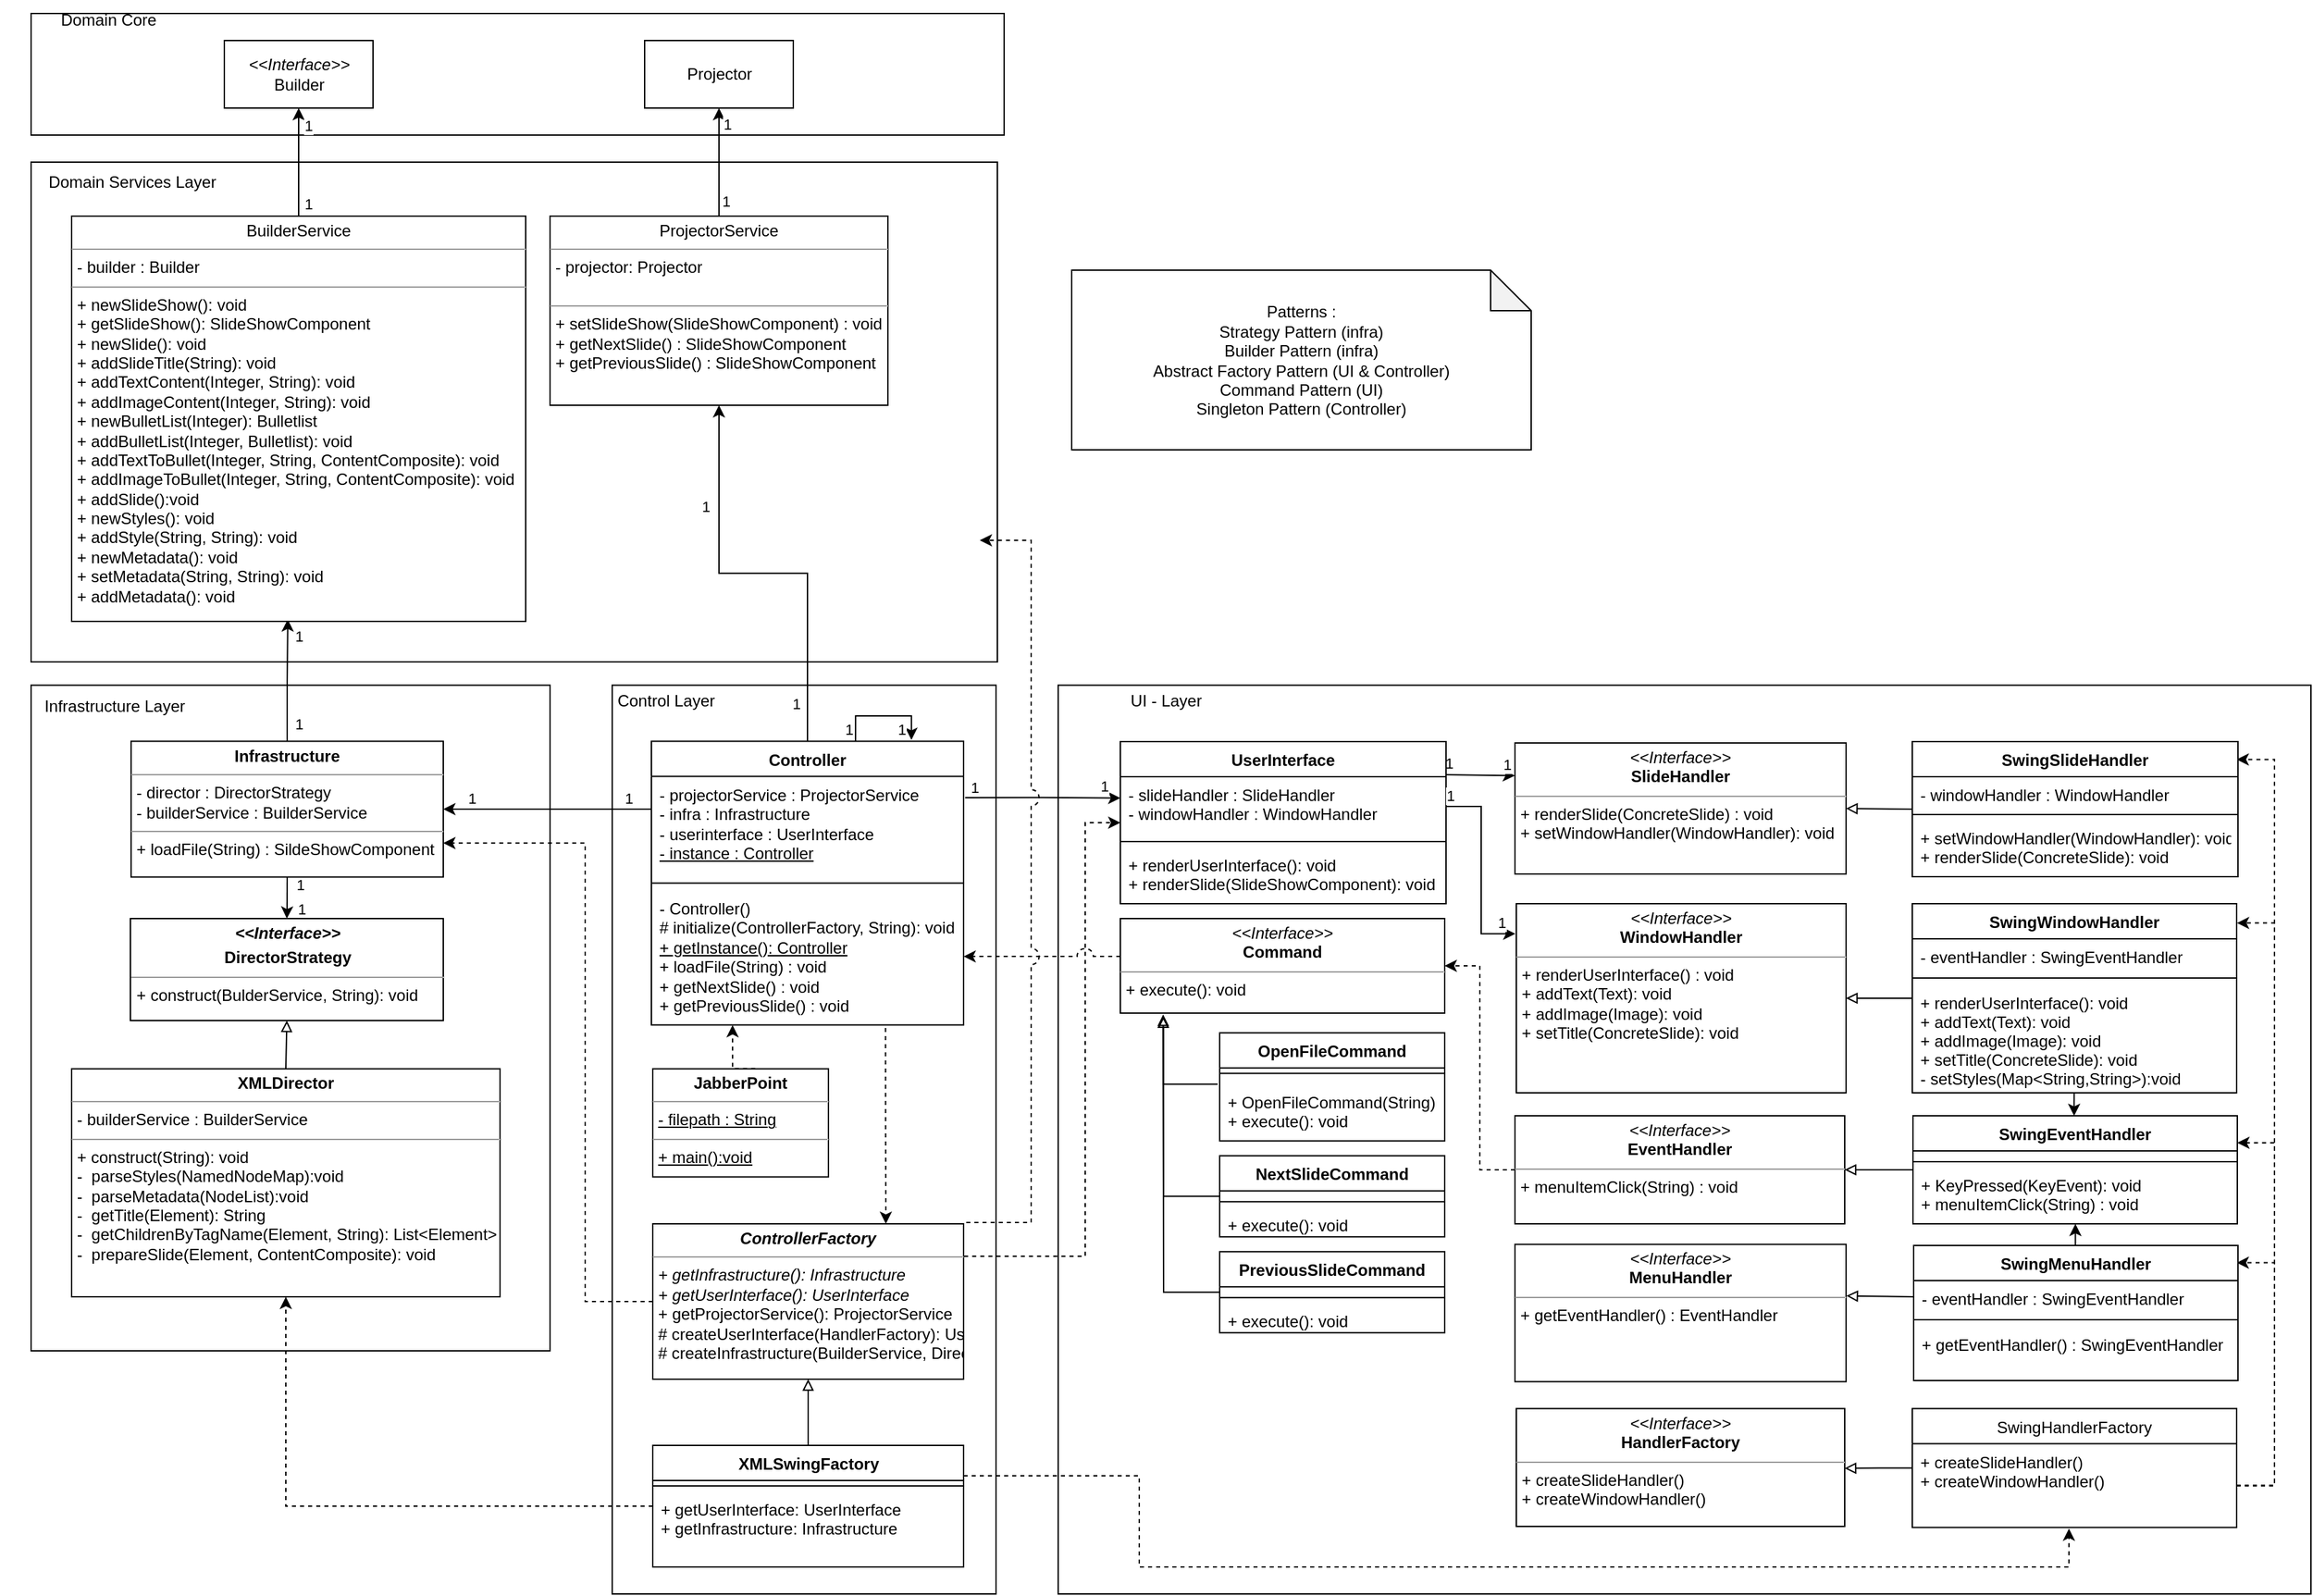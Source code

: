 <mxfile version="20.4.2" type="device"><diagram id="mF3JP67GUEm6fDHGaowB" name="Page-1"><mxGraphModel dx="2852" dy="3754" grid="1" gridSize="10" guides="1" tooltips="1" connect="1" arrows="1" fold="1" page="1" pageScale="1" pageWidth="1654" pageHeight="2336" math="0" shadow="0"><root><mxCell id="0"/><mxCell id="1" parent="0"/><mxCell id="utFskbSjJPzPxBJTLybc-5" value="" style="rounded=0;whiteSpace=wrap;html=1;" parent="1" vertex="1"><mxGeometry x="800" y="407.25" width="284" height="672.75" as="geometry"/></mxCell><mxCell id="5RUUczxLZr58IcCoSrDL-72" value="" style="rounded=0;whiteSpace=wrap;html=1;" parent="1" vertex="1"><mxGeometry x="1130" y="407.25" width="927" height="672.75" as="geometry"/></mxCell><mxCell id="5RUUczxLZr58IcCoSrDL-5" value="" style="rounded=0;whiteSpace=wrap;html=1;" parent="1" vertex="1"><mxGeometry x="370" y="-90" width="720" height="90" as="geometry"/></mxCell><mxCell id="M1DCnOVMe1FgR4olCZar-26" value="" style="rounded=0;whiteSpace=wrap;html=1;" parent="1" vertex="1"><mxGeometry x="370" y="20" width="715" height="370" as="geometry"/></mxCell><mxCell id="M1DCnOVMe1FgR4olCZar-16" value="" style="rounded=0;whiteSpace=wrap;html=1;" parent="1" vertex="1"><mxGeometry x="370" y="407.25" width="384" height="492.75" as="geometry"/></mxCell><mxCell id="if9F0GtxYKwciyiOkwO_-5" style="edgeStyle=orthogonalEdgeStyle;rounded=0;orthogonalLoop=1;jettySize=auto;html=1;entryX=0.476;entryY=0.995;entryDx=0;entryDy=0;exitX=0.5;exitY=0;exitDx=0;exitDy=0;entryPerimeter=0;" parent="1" source="M1DCnOVMe1FgR4olCZar-5" target="if9F0GtxYKwciyiOkwO_-2" edge="1"><mxGeometry relative="1" as="geometry"/></mxCell><mxCell id="utFskbSjJPzPxBJTLybc-41" value="1" style="edgeLabel;html=1;align=center;verticalAlign=middle;resizable=0;points=[];" parent="if9F0GtxYKwciyiOkwO_-5" vertex="1" connectable="0"><mxGeometry x="-0.713" relative="1" as="geometry"><mxPoint x="8" as="offset"/></mxGeometry></mxCell><mxCell id="utFskbSjJPzPxBJTLybc-42" value="1" style="edgeLabel;html=1;align=center;verticalAlign=middle;resizable=0;points=[];" parent="if9F0GtxYKwciyiOkwO_-5" vertex="1" connectable="0"><mxGeometry x="0.666" relative="1" as="geometry"><mxPoint x="8" y="-3" as="offset"/></mxGeometry></mxCell><mxCell id="9nQvy59TtEnE6RO0Bse6-16" style="edgeStyle=orthogonalEdgeStyle;rounded=0;orthogonalLoop=1;jettySize=auto;html=1;startArrow=none;startFill=0;endArrow=classic;endFill=1;exitX=0;exitY=0.328;exitDx=0;exitDy=0;entryX=1;entryY=0.5;entryDx=0;entryDy=0;exitPerimeter=0;" parent="1" source="M1DCnOVMe1FgR4olCZar-2" target="M1DCnOVMe1FgR4olCZar-5" edge="1"><mxGeometry relative="1" as="geometry"/></mxCell><mxCell id="utFskbSjJPzPxBJTLybc-22" value="1" style="edgeLabel;html=1;align=center;verticalAlign=middle;resizable=0;points=[];" parent="9nQvy59TtEnE6RO0Bse6-16" vertex="1" connectable="0"><mxGeometry x="-0.812" y="-1" relative="1" as="geometry"><mxPoint x="-3" y="-7" as="offset"/></mxGeometry></mxCell><mxCell id="utFskbSjJPzPxBJTLybc-23" value="1" style="edgeLabel;html=1;align=center;verticalAlign=middle;resizable=0;points=[];" parent="9nQvy59TtEnE6RO0Bse6-16" vertex="1" connectable="0"><mxGeometry x="0.737" relative="1" as="geometry"><mxPoint y="-8" as="offset"/></mxGeometry></mxCell><mxCell id="utFskbSjJPzPxBJTLybc-6" style="edgeStyle=orthogonalEdgeStyle;rounded=0;orthogonalLoop=1;jettySize=auto;html=1;entryX=0.5;entryY=1;entryDx=0;entryDy=0;endArrow=classic;endFill=1;exitX=0.5;exitY=0;exitDx=0;exitDy=0;" parent="1" source="M1DCnOVMe1FgR4olCZar-1" target="M1DCnOVMe1FgR4olCZar-18" edge="1"><mxGeometry relative="1" as="geometry"/></mxCell><mxCell id="utFskbSjJPzPxBJTLybc-43" value="1" style="edgeLabel;html=1;align=center;verticalAlign=middle;resizable=0;points=[];" parent="utFskbSjJPzPxBJTLybc-6" vertex="1" connectable="0"><mxGeometry x="-0.829" relative="1" as="geometry"><mxPoint x="-9" y="-1" as="offset"/></mxGeometry></mxCell><mxCell id="utFskbSjJPzPxBJTLybc-44" value="1" style="edgeLabel;html=1;align=center;verticalAlign=middle;resizable=0;points=[];" parent="utFskbSjJPzPxBJTLybc-6" vertex="1" connectable="0"><mxGeometry x="0.463" y="-1" relative="1" as="geometry"><mxPoint x="-11" y="-10" as="offset"/></mxGeometry></mxCell><mxCell id="JbOSwFMIoo-16J5oYQy2-57" style="edgeStyle=orthogonalEdgeStyle;rounded=0;jumpStyle=none;jumpSize=12;orthogonalLoop=1;jettySize=auto;html=1;entryX=0.75;entryY=0;entryDx=0;entryDy=0;dashed=1;startArrow=none;startFill=0;endArrow=classic;endFill=1;exitX=0.75;exitY=1.023;exitDx=0;exitDy=0;exitPerimeter=0;" edge="1" parent="1" source="M1DCnOVMe1FgR4olCZar-4" target="utFskbSjJPzPxBJTLybc-76"><mxGeometry relative="1" as="geometry"><Array as="points"><mxPoint x="1002" y="732"/><mxPoint x="1002" y="732"/></Array></mxGeometry></mxCell><mxCell id="M1DCnOVMe1FgR4olCZar-1" value="Controller" style="swimlane;fontStyle=1;align=center;verticalAlign=top;childLayout=stackLayout;horizontal=1;startSize=26;horizontalStack=0;resizeParent=1;resizeParentMax=0;resizeLast=0;collapsible=1;marginBottom=0;" parent="1" vertex="1"><mxGeometry x="829" y="448.75" width="231" height="210" as="geometry"/></mxCell><mxCell id="M1DCnOVMe1FgR4olCZar-2" value="- projectorService : ProjectorService&lt;br&gt;- infra : Infrastructure&lt;br&gt;- userinterface : UserInterface&lt;br&gt;&lt;u&gt;- instance : Controller&lt;/u&gt;" style="text;strokeColor=none;fillColor=none;align=left;verticalAlign=top;spacingLeft=4;spacingRight=4;overflow=hidden;rotatable=0;points=[[0,0.5],[1,0.5]];portConstraint=eastwest;fontStyle=0;html=1;" parent="M1DCnOVMe1FgR4olCZar-1" vertex="1"><mxGeometry y="26" width="231" height="74" as="geometry"/></mxCell><mxCell id="M1DCnOVMe1FgR4olCZar-3" value="" style="line;strokeWidth=1;fillColor=none;align=left;verticalAlign=middle;spacingTop=-1;spacingLeft=3;spacingRight=3;rotatable=0;labelPosition=right;points=[];portConstraint=eastwest;strokeColor=inherit;" parent="M1DCnOVMe1FgR4olCZar-1" vertex="1"><mxGeometry y="100" width="231" height="10" as="geometry"/></mxCell><mxCell id="M1DCnOVMe1FgR4olCZar-4" value="- Controller()&lt;br&gt;# initialize(ControllerFactory, String): void&lt;br&gt;&lt;u&gt;+ getInstance(): Controller&lt;/u&gt;&lt;br&gt;+ loadFile(String) : void&lt;br&gt;+ getNextSlide() : void&lt;br&gt;+ getPreviousSlide() : void" style="text;strokeColor=none;fillColor=none;align=left;verticalAlign=top;spacingLeft=4;spacingRight=4;overflow=hidden;rotatable=0;points=[[0,0.5],[1,0.5]];portConstraint=eastwest;html=1;" parent="M1DCnOVMe1FgR4olCZar-1" vertex="1"><mxGeometry y="110" width="231" height="100" as="geometry"/></mxCell><mxCell id="JbOSwFMIoo-16J5oYQy2-46" style="edgeStyle=orthogonalEdgeStyle;rounded=0;jumpStyle=arc;jumpSize=12;orthogonalLoop=1;jettySize=auto;html=1;entryX=0.5;entryY=0;entryDx=0;entryDy=0;startArrow=none;startFill=0;endArrow=classic;endFill=1;" edge="1" parent="1" source="M1DCnOVMe1FgR4olCZar-5" target="if9F0GtxYKwciyiOkwO_-6"><mxGeometry relative="1" as="geometry"/></mxCell><mxCell id="JbOSwFMIoo-16J5oYQy2-47" value="1" style="edgeLabel;html=1;align=center;verticalAlign=middle;resizable=0;points=[];" vertex="1" connectable="0" parent="JbOSwFMIoo-16J5oYQy2-46"><mxGeometry x="-0.66" relative="1" as="geometry"><mxPoint x="9" as="offset"/></mxGeometry></mxCell><mxCell id="JbOSwFMIoo-16J5oYQy2-48" value="1" style="edgeLabel;html=1;align=center;verticalAlign=middle;resizable=0;points=[];" vertex="1" connectable="0" parent="JbOSwFMIoo-16J5oYQy2-46"><mxGeometry x="0.558" relative="1" as="geometry"><mxPoint x="10" as="offset"/></mxGeometry></mxCell><mxCell id="M1DCnOVMe1FgR4olCZar-5" value="&lt;p style=&quot;margin:0px;margin-top:4px;text-align:center;&quot;&gt;&lt;b&gt;Infrastructure&lt;/b&gt;&lt;/p&gt;&lt;hr size=&quot;1&quot;&gt;&lt;p style=&quot;margin:0px;margin-left:4px;&quot;&gt;- director : DirectorStrategy&lt;br&gt;&lt;/p&gt;&lt;p style=&quot;margin:0px;margin-left:4px;&quot;&gt;- builderService : BuilderService&lt;br style=&quot;padding: 0px; margin: 0px;&quot;&gt;&lt;/p&gt;&lt;hr size=&quot;1&quot;&gt;&lt;p style=&quot;margin:0px;margin-left:4px;&quot;&gt;&lt;span style=&quot;background-color: initial;&quot;&gt;+ loadFile(String) : SildeShowComponent&lt;/span&gt;&lt;/p&gt;&lt;p style=&quot;margin:0px;margin-left:4px;&quot;&gt;&lt;br&gt;&lt;/p&gt;&lt;p style=&quot;margin:0px;margin-left:4px;&quot;&gt;&lt;br&gt;&lt;/p&gt;" style="verticalAlign=top;align=left;overflow=fill;fontSize=12;fontFamily=Helvetica;html=1;" parent="1" vertex="1"><mxGeometry x="444" y="448.75" width="231" height="100.5" as="geometry"/></mxCell><mxCell id="M1DCnOVMe1FgR4olCZar-17" value="Infrastructure Layer" style="text;html=1;strokeColor=none;fillColor=none;align=center;verticalAlign=middle;whiteSpace=wrap;rounded=0;" parent="1" vertex="1"><mxGeometry x="347" y="408.25" width="170" height="30" as="geometry"/></mxCell><mxCell id="M1DCnOVMe1FgR4olCZar-29" style="edgeStyle=orthogonalEdgeStyle;rounded=0;orthogonalLoop=1;jettySize=auto;html=1;endArrow=classic;endFill=1;exitX=0.5;exitY=0;exitDx=0;exitDy=0;entryX=0.5;entryY=1;entryDx=0;entryDy=0;" parent="1" source="M1DCnOVMe1FgR4olCZar-18" target="M1DCnOVMe1FgR4olCZar-28" edge="1"><mxGeometry relative="1" as="geometry"><Array as="points"/></mxGeometry></mxCell><mxCell id="utFskbSjJPzPxBJTLybc-58" value="1" style="edgeLabel;html=1;align=center;verticalAlign=middle;resizable=0;points=[];" parent="M1DCnOVMe1FgR4olCZar-29" vertex="1" connectable="0"><mxGeometry x="-0.719" relative="1" as="geometry"><mxPoint x="5" as="offset"/></mxGeometry></mxCell><mxCell id="utFskbSjJPzPxBJTLybc-59" value="1" style="edgeLabel;html=1;align=center;verticalAlign=middle;resizable=0;points=[];" parent="M1DCnOVMe1FgR4olCZar-29" vertex="1" connectable="0"><mxGeometry x="0.704" y="-1" relative="1" as="geometry"><mxPoint x="5" as="offset"/></mxGeometry></mxCell><mxCell id="M1DCnOVMe1FgR4olCZar-18" value="&lt;p style=&quot;margin:0px;margin-top:4px;text-align:center;&quot;&gt;ProjectorService&lt;/p&gt;&lt;hr size=&quot;1&quot;&gt;&lt;p style=&quot;margin:0px;margin-left:4px;&quot;&gt;- projector: Projector&lt;/p&gt;&lt;p style=&quot;margin:0px;margin-left:4px;&quot;&gt;&lt;br&gt;&lt;/p&gt;&lt;hr size=&quot;1&quot;&gt;&lt;p style=&quot;margin:0px;margin-left:4px;&quot;&gt;+ setSlideShow(SlideShowComponent) : void&lt;/p&gt;&lt;p style=&quot;margin:0px;margin-left:4px;&quot;&gt;+ getNextSlide() : SlideShowComponent&lt;/p&gt;&lt;p style=&quot;margin:0px;margin-left:4px;&quot;&gt;+ getPreviousSlide() : SlideShowComponent&lt;/p&gt;" style="verticalAlign=top;align=left;overflow=fill;fontSize=12;fontFamily=Helvetica;html=1;" parent="1" vertex="1"><mxGeometry x="754" y="60" width="250" height="140" as="geometry"/></mxCell><mxCell id="M1DCnOVMe1FgR4olCZar-27" value="Domain Services Layer" style="text;html=1;strokeColor=none;fillColor=none;align=center;verticalAlign=middle;whiteSpace=wrap;rounded=0;" parent="1" vertex="1"><mxGeometry x="360" y="20" width="170" height="30" as="geometry"/></mxCell><mxCell id="M1DCnOVMe1FgR4olCZar-28" value="Projector" style="html=1;" parent="1" vertex="1"><mxGeometry x="824" y="-70" width="110" height="50" as="geometry"/></mxCell><mxCell id="5RUUczxLZr58IcCoSrDL-1" value="&lt;i&gt;&amp;lt;&amp;lt;Interface&amp;gt;&amp;gt;&lt;/i&gt;&lt;br&gt;Builder" style="html=1;" parent="1" vertex="1"><mxGeometry x="513" y="-70" width="110" height="50" as="geometry"/></mxCell><mxCell id="5RUUczxLZr58IcCoSrDL-6" value="Domain Core" style="text;html=1;strokeColor=none;fillColor=none;align=center;verticalAlign=middle;whiteSpace=wrap;rounded=0;" parent="1" vertex="1"><mxGeometry x="380" y="-100" width="95" height="30" as="geometry"/></mxCell><mxCell id="JbOSwFMIoo-16J5oYQy2-28" style="edgeStyle=orthogonalEdgeStyle;rounded=0;jumpStyle=arc;jumpSize=10;orthogonalLoop=1;jettySize=auto;html=1;entryX=0;entryY=0.25;entryDx=0;entryDy=0;startArrow=none;startFill=0;endArrow=classic;endFill=1;exitX=0.996;exitY=-0.034;exitDx=0;exitDy=0;exitPerimeter=0;" edge="1" parent="1" source="5RUUczxLZr58IcCoSrDL-8" target="9nQvy59TtEnE6RO0Bse6-22"><mxGeometry relative="1" as="geometry"/></mxCell><mxCell id="JbOSwFMIoo-16J5oYQy2-29" value="1" style="edgeLabel;html=1;align=center;verticalAlign=middle;resizable=0;points=[];" vertex="1" connectable="0" parent="JbOSwFMIoo-16J5oYQy2-28"><mxGeometry x="-0.831" y="1" relative="1" as="geometry"><mxPoint x="-2" y="-8" as="offset"/></mxGeometry></mxCell><mxCell id="JbOSwFMIoo-16J5oYQy2-30" value="1" style="edgeLabel;html=1;align=center;verticalAlign=middle;resizable=0;points=[];" vertex="1" connectable="0" parent="JbOSwFMIoo-16J5oYQy2-28"><mxGeometry x="0.646" relative="1" as="geometry"><mxPoint x="3" y="-9" as="offset"/></mxGeometry></mxCell><mxCell id="5RUUczxLZr58IcCoSrDL-7" value="UserInterface" style="swimlane;fontStyle=1;align=center;verticalAlign=top;childLayout=stackLayout;horizontal=1;startSize=26;horizontalStack=0;resizeParent=1;resizeParentMax=0;resizeLast=0;collapsible=1;marginBottom=0;" parent="1" vertex="1"><mxGeometry x="1176" y="449" width="241" height="120" as="geometry"/></mxCell><mxCell id="5RUUczxLZr58IcCoSrDL-8" value="- slideHandler : SlideHandler&#10;- windowHandler : WindowHandler" style="text;strokeColor=none;fillColor=none;align=left;verticalAlign=top;spacingLeft=4;spacingRight=4;overflow=hidden;rotatable=0;points=[[0,0.5],[1,0.5]];portConstraint=eastwest;" parent="5RUUczxLZr58IcCoSrDL-7" vertex="1"><mxGeometry y="26" width="241" height="44" as="geometry"/></mxCell><mxCell id="5RUUczxLZr58IcCoSrDL-9" value="" style="line;strokeWidth=1;fillColor=none;align=left;verticalAlign=middle;spacingTop=-1;spacingLeft=3;spacingRight=3;rotatable=0;labelPosition=right;points=[];portConstraint=eastwest;strokeColor=inherit;" parent="5RUUczxLZr58IcCoSrDL-7" vertex="1"><mxGeometry y="70" width="241" height="8" as="geometry"/></mxCell><mxCell id="5RUUczxLZr58IcCoSrDL-10" value="+ renderUserInterface(): void&#10;+ renderSlide(SlideShowComponent): void" style="text;strokeColor=none;fillColor=none;align=left;verticalAlign=top;spacingLeft=4;spacingRight=4;overflow=hidden;rotatable=0;points=[[0,0.5],[1,0.5]];portConstraint=eastwest;" parent="5RUUczxLZr58IcCoSrDL-7" vertex="1"><mxGeometry y="78" width="241" height="42" as="geometry"/></mxCell><mxCell id="5RUUczxLZr58IcCoSrDL-21" style="edgeStyle=orthogonalEdgeStyle;rounded=0;orthogonalLoop=1;jettySize=auto;html=1;entryX=1;entryY=0.5;entryDx=0;entryDy=0;endArrow=classic;endFill=1;exitX=0;exitY=0.5;exitDx=0;exitDy=0;dashed=1;" parent="1" target="5RUUczxLZr58IcCoSrDL-20" edge="1" source="9nQvy59TtEnE6RO0Bse6-23"><mxGeometry relative="1" as="geometry"><mxPoint x="1396.5" y="1146.88" as="sourcePoint"/></mxGeometry></mxCell><mxCell id="5RUUczxLZr58IcCoSrDL-51" style="edgeStyle=orthogonalEdgeStyle;rounded=0;orthogonalLoop=1;jettySize=auto;html=1;entryX=1;entryY=0.5;entryDx=0;entryDy=0;startArrow=none;startFill=0;endArrow=block;endFill=0;" parent="1" source="5RUUczxLZr58IcCoSrDL-15" target="9nQvy59TtEnE6RO0Bse6-23" edge="1"><mxGeometry relative="1" as="geometry"><mxPoint x="1464.5" y="952.13" as="targetPoint"/></mxGeometry></mxCell><mxCell id="5RUUczxLZr58IcCoSrDL-15" value="SwingEventHandler" style="swimlane;fontStyle=1;align=center;verticalAlign=top;childLayout=stackLayout;horizontal=1;startSize=26;horizontalStack=0;resizeParent=1;resizeParentMax=0;resizeLast=0;collapsible=1;marginBottom=0;" parent="1" vertex="1"><mxGeometry x="1762.5" y="726.0" width="240" height="80" as="geometry"/></mxCell><mxCell id="5RUUczxLZr58IcCoSrDL-16" value=" " style="text;strokeColor=none;fillColor=none;align=left;verticalAlign=top;spacingLeft=4;spacingRight=4;overflow=hidden;rotatable=0;points=[[0,0.5],[1,0.5]];portConstraint=eastwest;" parent="5RUUczxLZr58IcCoSrDL-15" vertex="1"><mxGeometry y="26" width="240" height="4" as="geometry"/></mxCell><mxCell id="5RUUczxLZr58IcCoSrDL-17" value="" style="line;strokeWidth=1;fillColor=none;align=left;verticalAlign=middle;spacingTop=-1;spacingLeft=3;spacingRight=3;rotatable=0;labelPosition=right;points=[];portConstraint=eastwest;strokeColor=inherit;" parent="5RUUczxLZr58IcCoSrDL-15" vertex="1"><mxGeometry y="30" width="240" height="8" as="geometry"/></mxCell><mxCell id="5RUUczxLZr58IcCoSrDL-18" value="+ KeyPressed(KeyEvent): void&#10;+ menuItemClick(String) : void" style="text;strokeColor=none;fillColor=none;align=left;verticalAlign=top;spacingLeft=4;spacingRight=4;overflow=hidden;rotatable=0;points=[[0,0.5],[1,0.5]];portConstraint=eastwest;" parent="5RUUczxLZr58IcCoSrDL-15" vertex="1"><mxGeometry y="38" width="240" height="42" as="geometry"/></mxCell><mxCell id="5RUUczxLZr58IcCoSrDL-20" value="&lt;p style=&quot;margin:0px;margin-top:4px;text-align:center;&quot;&gt;&lt;i&gt;&amp;lt;&amp;lt;Interface&amp;gt;&amp;gt;&lt;/i&gt;&lt;br&gt;&lt;b&gt;Command&lt;/b&gt;&lt;/p&gt;&lt;hr size=&quot;1&quot;&gt;&lt;p style=&quot;margin:0px;margin-left:4px;&quot;&gt;&lt;/p&gt;&lt;p style=&quot;margin:0px;margin-left:4px;&quot;&gt;+ execute(): void&lt;/p&gt;" style="verticalAlign=top;align=left;overflow=fill;fontSize=12;fontFamily=Helvetica;html=1;" parent="1" vertex="1"><mxGeometry x="1176" y="580" width="240" height="70" as="geometry"/></mxCell><mxCell id="JbOSwFMIoo-16J5oYQy2-44" style="edgeStyle=orthogonalEdgeStyle;rounded=0;jumpStyle=arc;jumpSize=12;orthogonalLoop=1;jettySize=auto;html=1;startArrow=none;startFill=0;endArrow=block;endFill=0;entryX=0.132;entryY=1.014;entryDx=0;entryDy=0;entryPerimeter=0;" edge="1" parent="1" source="5RUUczxLZr58IcCoSrDL-22" target="5RUUczxLZr58IcCoSrDL-20"><mxGeometry relative="1" as="geometry"><Array as="points"><mxPoint x="1208" y="786"/><mxPoint x="1208" y="703"/><mxPoint x="1208" y="703"/></Array></mxGeometry></mxCell><mxCell id="5RUUczxLZr58IcCoSrDL-22" value="NextSlideCommand" style="swimlane;fontStyle=1;align=center;verticalAlign=top;childLayout=stackLayout;horizontal=1;startSize=26;horizontalStack=0;resizeParent=1;resizeParentMax=0;resizeLast=0;collapsible=1;marginBottom=0;" parent="1" vertex="1"><mxGeometry x="1249.5" y="755.63" width="166.5" height="60" as="geometry"/></mxCell><mxCell id="5RUUczxLZr58IcCoSrDL-23" value=" " style="text;strokeColor=none;fillColor=none;align=left;verticalAlign=top;spacingLeft=4;spacingRight=4;overflow=hidden;rotatable=0;points=[[0,0.5],[1,0.5]];portConstraint=eastwest;" parent="5RUUczxLZr58IcCoSrDL-22" vertex="1"><mxGeometry y="26" width="166.5" height="4" as="geometry"/></mxCell><mxCell id="5RUUczxLZr58IcCoSrDL-24" value="" style="line;strokeWidth=1;fillColor=none;align=left;verticalAlign=middle;spacingTop=-1;spacingLeft=3;spacingRight=3;rotatable=0;labelPosition=right;points=[];portConstraint=eastwest;strokeColor=inherit;" parent="5RUUczxLZr58IcCoSrDL-22" vertex="1"><mxGeometry y="30" width="166.5" height="8" as="geometry"/></mxCell><mxCell id="5RUUczxLZr58IcCoSrDL-25" value="+ execute(): void" style="text;strokeColor=none;fillColor=none;align=left;verticalAlign=top;spacingLeft=4;spacingRight=4;overflow=hidden;rotatable=0;points=[[0,0.5],[1,0.5]];portConstraint=eastwest;" parent="5RUUczxLZr58IcCoSrDL-22" vertex="1"><mxGeometry y="38" width="166.5" height="22" as="geometry"/></mxCell><mxCell id="JbOSwFMIoo-16J5oYQy2-34" style="edgeStyle=orthogonalEdgeStyle;rounded=0;jumpStyle=arc;jumpSize=12;orthogonalLoop=1;jettySize=auto;html=1;entryX=1;entryY=0.5;entryDx=0;entryDy=0;startArrow=none;startFill=0;endArrow=block;endFill=0;" edge="1" parent="1" source="5RUUczxLZr58IcCoSrDL-56" target="9nQvy59TtEnE6RO0Bse6-21"><mxGeometry relative="1" as="geometry"/></mxCell><mxCell id="JbOSwFMIoo-16J5oYQy2-50" style="edgeStyle=orthogonalEdgeStyle;rounded=0;jumpStyle=arc;jumpSize=12;orthogonalLoop=1;jettySize=auto;html=1;startArrow=none;startFill=0;endArrow=classic;endFill=1;entryX=0.833;entryY=0.466;entryDx=0;entryDy=0;entryPerimeter=0;exitX=0.499;exitY=0.998;exitDx=0;exitDy=0;exitPerimeter=0;" edge="1" parent="1" source="5RUUczxLZr58IcCoSrDL-59"><mxGeometry relative="1" as="geometry"><mxPoint x="1884.005" y="705" as="sourcePoint"/><mxPoint x="1881.7" y="726.072" as="targetPoint"/></mxGeometry></mxCell><mxCell id="5RUUczxLZr58IcCoSrDL-56" value="SwingWindowHandler" style="swimlane;fontStyle=1;align=center;verticalAlign=top;childLayout=stackLayout;horizontal=1;startSize=26;horizontalStack=0;resizeParent=1;resizeParentMax=0;resizeLast=0;collapsible=1;marginBottom=0;" parent="1" vertex="1"><mxGeometry x="1762" y="569" width="240" height="140" as="geometry"/></mxCell><mxCell id="5RUUczxLZr58IcCoSrDL-57" value="- eventHandler : SwingEventHandler " style="text;strokeColor=none;fillColor=none;align=left;verticalAlign=top;spacingLeft=4;spacingRight=4;overflow=hidden;rotatable=0;points=[[0,0.5],[1,0.5]];portConstraint=eastwest;" parent="5RUUczxLZr58IcCoSrDL-56" vertex="1"><mxGeometry y="26" width="240" height="24" as="geometry"/></mxCell><mxCell id="5RUUczxLZr58IcCoSrDL-58" value="" style="line;strokeWidth=1;fillColor=none;align=left;verticalAlign=middle;spacingTop=-1;spacingLeft=3;spacingRight=3;rotatable=0;labelPosition=right;points=[];portConstraint=eastwest;strokeColor=inherit;" parent="5RUUczxLZr58IcCoSrDL-56" vertex="1"><mxGeometry y="50" width="240" height="10" as="geometry"/></mxCell><mxCell id="5RUUczxLZr58IcCoSrDL-59" value="+ renderUserInterface(): void&#10;+ addText(Text): void&#10;+ addImage(Image): void&#10;+ setTitle(ConcreteSlide): void&#10;- setStyles(Map&lt;String,String&gt;):void&#10;&#10;" style="text;strokeColor=none;fillColor=none;align=left;verticalAlign=top;spacingLeft=4;spacingRight=4;overflow=hidden;rotatable=0;points=[[0,0.5],[1,0.5]];portConstraint=eastwest;" parent="5RUUczxLZr58IcCoSrDL-56" vertex="1"><mxGeometry y="60" width="240" height="80" as="geometry"/></mxCell><mxCell id="JbOSwFMIoo-16J5oYQy2-45" style="edgeStyle=orthogonalEdgeStyle;rounded=0;jumpStyle=arc;jumpSize=12;orthogonalLoop=1;jettySize=auto;html=1;startArrow=none;startFill=0;endArrow=block;endFill=0;entryX=0.132;entryY=1.033;entryDx=0;entryDy=0;entryPerimeter=0;" edge="1" parent="1" source="5RUUczxLZr58IcCoSrDL-65" target="5RUUczxLZr58IcCoSrDL-20"><mxGeometry relative="1" as="geometry"><Array as="points"><mxPoint x="1208" y="857"/><mxPoint x="1208" y="738"/><mxPoint x="1208" y="738"/></Array></mxGeometry></mxCell><mxCell id="5RUUczxLZr58IcCoSrDL-65" value="PreviousSlideCommand" style="swimlane;fontStyle=1;align=center;verticalAlign=top;childLayout=stackLayout;horizontal=1;startSize=26;horizontalStack=0;resizeParent=1;resizeParentMax=0;resizeLast=0;collapsible=1;marginBottom=0;" parent="1" vertex="1"><mxGeometry x="1249.5" y="826.63" width="166.5" height="60" as="geometry"/></mxCell><mxCell id="5RUUczxLZr58IcCoSrDL-66" value=" " style="text;strokeColor=none;fillColor=none;align=left;verticalAlign=top;spacingLeft=4;spacingRight=4;overflow=hidden;rotatable=0;points=[[0,0.5],[1,0.5]];portConstraint=eastwest;" parent="5RUUczxLZr58IcCoSrDL-65" vertex="1"><mxGeometry y="26" width="166.5" height="4" as="geometry"/></mxCell><mxCell id="5RUUczxLZr58IcCoSrDL-67" value="" style="line;strokeWidth=1;fillColor=none;align=left;verticalAlign=middle;spacingTop=-1;spacingLeft=3;spacingRight=3;rotatable=0;labelPosition=right;points=[];portConstraint=eastwest;strokeColor=inherit;" parent="5RUUczxLZr58IcCoSrDL-65" vertex="1"><mxGeometry y="30" width="166.5" height="8" as="geometry"/></mxCell><mxCell id="5RUUczxLZr58IcCoSrDL-68" value="+ execute(): void" style="text;strokeColor=none;fillColor=none;align=left;verticalAlign=top;spacingLeft=4;spacingRight=4;overflow=hidden;rotatable=0;points=[[0,0.5],[1,0.5]];portConstraint=eastwest;" parent="5RUUczxLZr58IcCoSrDL-65" vertex="1"><mxGeometry y="38" width="166.5" height="22" as="geometry"/></mxCell><mxCell id="5RUUczxLZr58IcCoSrDL-73" value="UI - Layer" style="text;html=1;strokeColor=none;fillColor=none;align=center;verticalAlign=middle;whiteSpace=wrap;rounded=0;" parent="1" vertex="1"><mxGeometry x="1180" y="404.25" width="60" height="30" as="geometry"/></mxCell><mxCell id="if9F0GtxYKwciyiOkwO_-3" style="edgeStyle=orthogonalEdgeStyle;rounded=0;orthogonalLoop=1;jettySize=auto;html=1;exitX=0.5;exitY=0;exitDx=0;exitDy=0;entryX=0.5;entryY=1;entryDx=0;entryDy=0;" parent="1" source="if9F0GtxYKwciyiOkwO_-2" target="5RUUczxLZr58IcCoSrDL-1" edge="1"><mxGeometry relative="1" as="geometry"><mxPoint x="652.921" y="228.88" as="sourcePoint"/><mxPoint x="652.5" y="157" as="targetPoint"/></mxGeometry></mxCell><mxCell id="utFskbSjJPzPxBJTLybc-60" value="1" style="edgeLabel;html=1;align=center;verticalAlign=middle;resizable=0;points=[];" parent="if9F0GtxYKwciyiOkwO_-3" vertex="1" connectable="0"><mxGeometry x="-0.768" relative="1" as="geometry"><mxPoint x="7" as="offset"/></mxGeometry></mxCell><mxCell id="utFskbSjJPzPxBJTLybc-61" value="1" style="edgeLabel;html=1;align=center;verticalAlign=middle;resizable=0;points=[];" parent="if9F0GtxYKwciyiOkwO_-3" vertex="1" connectable="0"><mxGeometry x="0.737" y="-1" relative="1" as="geometry"><mxPoint x="6" y="2" as="offset"/></mxGeometry></mxCell><mxCell id="if9F0GtxYKwciyiOkwO_-2" value="&lt;p style=&quot;margin:0px;margin-top:4px;text-align:center;&quot;&gt;BuilderService&lt;/p&gt;&lt;hr size=&quot;1&quot;&gt;&lt;p style=&quot;margin:0px;margin-left:4px;&quot;&gt;- builder : Builder&lt;/p&gt;&lt;hr size=&quot;1&quot;&gt;&lt;p style=&quot;margin:0px;margin-left:4px;&quot;&gt;&lt;span style=&quot;background-color: initial;&quot;&gt;+ newSlideShow(): void&lt;/span&gt;&lt;br&gt;&lt;/p&gt;&lt;p style=&quot;margin: 0px 0px 0px 4px;&quot;&gt;+ getSlideShow(): SlideShowComponent&lt;br&gt;&lt;/p&gt;&lt;p style=&quot;margin: 0px 0px 0px 4px;&quot;&gt;&lt;span style=&quot;background-color: initial;&quot;&gt;+ newSlide(): void&lt;/span&gt;&lt;/p&gt;&lt;p style=&quot;margin: 0px 0px 0px 4px;&quot;&gt;&lt;span style=&quot;background-color: initial;&quot;&gt;+ addSlideTitle(String): void&lt;/span&gt;&lt;/p&gt;&lt;p style=&quot;margin: 0px 0px 0px 4px;&quot;&gt;&lt;span style=&quot;background-color: initial;&quot;&gt;+ addTextContent(Integer, String): void&lt;/span&gt;&lt;/p&gt;&lt;p style=&quot;margin: 0px 0px 0px 4px;&quot;&gt;+ addImageContent(Integer, String): void&lt;span style=&quot;background-color: initial;&quot;&gt;&lt;br&gt;&lt;/span&gt;&lt;/p&gt;&lt;p style=&quot;margin: 0px 0px 0px 4px;&quot;&gt;&lt;span style=&quot;background-color: initial;&quot;&gt;+ newBulletList(Integer): Bulletlist&lt;/span&gt;&lt;/p&gt;&lt;p style=&quot;margin: 0px 0px 0px 4px;&quot;&gt;&lt;span style=&quot;background-color: initial;&quot;&gt;+ addBulletList(Integer, Bulletlist): void&lt;/span&gt;&lt;/p&gt;&lt;p style=&quot;margin: 0px 0px 0px 4px;&quot;&gt;&lt;span style=&quot;background-color: initial;&quot;&gt;+ addTextToBullet(Integer, String, ContentComposite): void&lt;/span&gt;&lt;/p&gt;&lt;p style=&quot;margin: 0px 0px 0px 4px;&quot;&gt;&lt;span style=&quot;background-color: initial;&quot;&gt;+ addImageToBullet(Integer, String, ContentComposite): void&lt;/span&gt;&lt;/p&gt;&lt;p style=&quot;margin: 0px 0px 0px 4px;&quot;&gt;&lt;span style=&quot;background-color: initial;&quot;&gt;+ addSlide():void&lt;/span&gt;&lt;br&gt;&lt;/p&gt;&lt;p style=&quot;margin: 0px 0px 0px 4px;&quot;&gt;&lt;span style=&quot;background-color: initial;&quot;&gt;+ newStyles(): void&lt;/span&gt;&lt;/p&gt;&lt;p style=&quot;margin: 0px 0px 0px 4px;&quot;&gt;&lt;span style=&quot;background-color: initial;&quot;&gt;+ addStyle(String, String): void&lt;/span&gt;&lt;/p&gt;&lt;p style=&quot;margin: 0px 0px 0px 4px;&quot;&gt;&lt;span style=&quot;background-color: initial;&quot;&gt;+ newMetadata(): void&lt;/span&gt;&lt;/p&gt;&lt;p style=&quot;margin: 0px 0px 0px 4px;&quot;&gt;&lt;span style=&quot;background-color: initial;&quot;&gt;+ setMetadata(String, String): void&lt;/span&gt;&lt;/p&gt;&lt;p style=&quot;margin: 0px 0px 0px 4px;&quot;&gt;&lt;span style=&quot;background-color: initial;&quot;&gt;+ addMetadata(): void&lt;/span&gt;&lt;/p&gt;&lt;p style=&quot;margin: 0px 0px 0px 4px;&quot;&gt;&lt;br&gt;&lt;/p&gt;" style="verticalAlign=top;align=left;overflow=fill;fontSize=12;fontFamily=Helvetica;html=1;" parent="1" vertex="1"><mxGeometry x="400" y="60" width="336" height="300" as="geometry"/></mxCell><mxCell id="if9F0GtxYKwciyiOkwO_-6" value="&lt;p style=&quot;margin:0px;margin-top:4px;text-align:center;&quot;&gt;&lt;b&gt;&lt;i&gt;&amp;lt;&amp;lt;Interface&amp;gt;&amp;gt;&lt;/i&gt;&lt;/b&gt;&lt;/p&gt;&lt;p style=&quot;margin:0px;margin-top:4px;text-align:center;&quot;&gt;&lt;b&gt;DirectorStrategy&lt;/b&gt;&lt;/p&gt;&lt;hr size=&quot;1&quot;&gt;&lt;p style=&quot;margin:0px;margin-left:4px;&quot;&gt;&lt;/p&gt;&lt;p style=&quot;margin:0px;margin-left:4px;&quot;&gt;&lt;span style=&quot;background-color: initial;&quot;&gt;+ construct(BulderService, String): void&lt;/span&gt;&lt;/p&gt;" style="verticalAlign=top;align=left;overflow=fill;fontSize=12;fontFamily=Helvetica;html=1;" parent="1" vertex="1"><mxGeometry x="443.5" y="580" width="231.5" height="75.5" as="geometry"/></mxCell><mxCell id="if9F0GtxYKwciyiOkwO_-12" style="edgeStyle=orthogonalEdgeStyle;rounded=0;orthogonalLoop=1;jettySize=auto;html=1;entryX=0.5;entryY=1;entryDx=0;entryDy=0;endArrow=block;endFill=0;exitX=0.5;exitY=0;exitDx=0;exitDy=0;" parent="1" source="if9F0GtxYKwciyiOkwO_-11" target="if9F0GtxYKwciyiOkwO_-6" edge="1"><mxGeometry relative="1" as="geometry"/></mxCell><mxCell id="if9F0GtxYKwciyiOkwO_-11" value="&lt;p style=&quot;margin:0px;margin-top:4px;text-align:center;&quot;&gt;&lt;b style=&quot;background-color: initial;&quot;&gt;XMLDirector&lt;/b&gt;&lt;br&gt;&lt;/p&gt;&lt;hr size=&quot;1&quot;&gt;&lt;p style=&quot;margin:0px;margin-left:4px;&quot;&gt;- builderService : BuilderService&lt;/p&gt;&lt;hr size=&quot;1&quot;&gt;&lt;p style=&quot;margin:0px;margin-left:4px;&quot;&gt;&lt;span style=&quot;background-color: initial;&quot;&gt;+ construct(String): void&lt;br&gt;&lt;/span&gt;&lt;/p&gt;&lt;p style=&quot;margin:0px;margin-left:4px;&quot;&gt;&lt;span style=&quot;background-color: initial;&quot;&gt;-&amp;nbsp; parseStyles(NamedNodeMap):void&lt;/span&gt;&lt;/p&gt;&lt;p style=&quot;margin:0px;margin-left:4px;&quot;&gt;&lt;span style=&quot;background-color: initial;&quot;&gt;-&amp;nbsp; parseMetadata(NodeList):void&lt;/span&gt;&lt;/p&gt;&lt;p style=&quot;margin:0px;margin-left:4px;&quot;&gt;&lt;span style=&quot;background-color: initial;&quot;&gt;-&amp;nbsp; getTitle(Element): String&lt;/span&gt;&lt;/p&gt;&lt;p style=&quot;margin:0px;margin-left:4px;&quot;&gt;-&amp;nbsp; getChildrenByTagName(Element, String): List&amp;lt;Element&amp;gt;&lt;/p&gt;&lt;p style=&quot;margin:0px;margin-left:4px;&quot;&gt;-&amp;nbsp; prepareSlide(Element, ContentComposite): void&lt;/p&gt;" style="verticalAlign=top;align=left;overflow=fill;fontSize=12;fontFamily=Helvetica;html=1;" parent="1" vertex="1"><mxGeometry x="400" y="691.25" width="317" height="168.75" as="geometry"/></mxCell><mxCell id="9nQvy59TtEnE6RO0Bse6-3" value="&lt;p style=&quot;margin:0px;margin-top:4px;text-align:center;&quot;&gt;&lt;i&gt;&amp;lt;&amp;lt;Interface&amp;gt;&amp;gt;&lt;/i&gt;&lt;br&gt;&lt;b&gt;HandlerFactory&lt;/b&gt;&lt;/p&gt;&lt;hr size=&quot;1&quot;&gt;&lt;p style=&quot;margin:0px;margin-left:4px;&quot;&gt;&lt;span style=&quot;background-color: initial;&quot;&gt;+ createSlideHandler()&lt;/span&gt;&lt;br&gt;&lt;/p&gt;&lt;p style=&quot;margin:0px;margin-left:4px;&quot;&gt;+ createWindowHandler()&lt;/p&gt;" style="verticalAlign=top;align=left;overflow=fill;fontSize=12;fontFamily=Helvetica;html=1;" parent="1" vertex="1"><mxGeometry x="1469" y="942.75" width="243" height="87.25" as="geometry"/></mxCell><mxCell id="utFskbSjJPzPxBJTLybc-4" style="edgeStyle=orthogonalEdgeStyle;rounded=0;orthogonalLoop=1;jettySize=auto;html=1;endArrow=block;endFill=0;" parent="1" source="9nQvy59TtEnE6RO0Bse6-4" edge="1"><mxGeometry relative="1" as="geometry"><mxPoint x="1712" y="987" as="targetPoint"/></mxGeometry></mxCell><mxCell id="JbOSwFMIoo-16J5oYQy2-52" style="edgeStyle=orthogonalEdgeStyle;rounded=0;jumpStyle=none;jumpSize=12;orthogonalLoop=1;jettySize=auto;html=1;entryX=0.996;entryY=0.128;entryDx=0;entryDy=0;entryPerimeter=0;startArrow=none;startFill=0;endArrow=classic;endFill=1;exitX=1;exitY=0.5;exitDx=0;exitDy=0;dashed=1;" edge="1" parent="1" source="9nQvy59TtEnE6RO0Bse6-5" target="JbOSwFMIoo-16J5oYQy2-10"><mxGeometry relative="1" as="geometry"><Array as="points"><mxPoint x="2030" y="1000"/><mxPoint x="2030" y="835"/></Array></mxGeometry></mxCell><mxCell id="JbOSwFMIoo-16J5oYQy2-53" style="edgeStyle=orthogonalEdgeStyle;rounded=0;jumpStyle=none;jumpSize=12;orthogonalLoop=1;jettySize=auto;html=1;entryX=1;entryY=0.25;entryDx=0;entryDy=0;dashed=1;startArrow=none;startFill=0;endArrow=classic;endFill=1;exitX=1;exitY=0.5;exitDx=0;exitDy=0;" edge="1" parent="1" source="9nQvy59TtEnE6RO0Bse6-5" target="5RUUczxLZr58IcCoSrDL-15"><mxGeometry relative="1" as="geometry"><Array as="points"><mxPoint x="2030" y="1000"/><mxPoint x="2030" y="746"/></Array></mxGeometry></mxCell><mxCell id="JbOSwFMIoo-16J5oYQy2-54" style="edgeStyle=orthogonalEdgeStyle;rounded=0;jumpStyle=none;jumpSize=12;orthogonalLoop=1;jettySize=auto;html=1;entryX=1.001;entryY=0.102;entryDx=0;entryDy=0;entryPerimeter=0;dashed=1;startArrow=none;startFill=0;endArrow=classic;endFill=1;exitX=1;exitY=0.5;exitDx=0;exitDy=0;" edge="1" parent="1" source="9nQvy59TtEnE6RO0Bse6-5" target="5RUUczxLZr58IcCoSrDL-56"><mxGeometry relative="1" as="geometry"><Array as="points"><mxPoint x="2030" y="1000"/><mxPoint x="2030" y="583"/></Array></mxGeometry></mxCell><mxCell id="JbOSwFMIoo-16J5oYQy2-55" style="edgeStyle=orthogonalEdgeStyle;rounded=0;jumpStyle=none;jumpSize=12;orthogonalLoop=1;jettySize=auto;html=1;entryX=0.996;entryY=0.132;entryDx=0;entryDy=0;entryPerimeter=0;dashed=1;startArrow=none;startFill=0;endArrow=classic;endFill=1;exitX=1;exitY=0.5;exitDx=0;exitDy=0;" edge="1" parent="1" source="9nQvy59TtEnE6RO0Bse6-5" target="JbOSwFMIoo-16J5oYQy2-5"><mxGeometry relative="1" as="geometry"><Array as="points"><mxPoint x="2030" y="1000"/><mxPoint x="2030" y="462"/></Array></mxGeometry></mxCell><mxCell id="9nQvy59TtEnE6RO0Bse6-4" value="SwingHandlerFactory" style="swimlane;fontStyle=0;childLayout=stackLayout;horizontal=1;startSize=26;fillColor=none;horizontalStack=0;resizeParent=1;resizeParentMax=0;resizeLast=0;collapsible=1;marginBottom=0;" parent="1" vertex="1"><mxGeometry x="1762" y="942.75" width="240" height="88" as="geometry"/></mxCell><mxCell id="9nQvy59TtEnE6RO0Bse6-5" value="+ createSlideHandler()&#10;+ createWindowHandler()" style="text;strokeColor=none;fillColor=none;align=left;verticalAlign=top;spacingLeft=4;spacingRight=4;overflow=hidden;rotatable=0;points=[[0,0.5],[1,0.5]];portConstraint=eastwest;" parent="9nQvy59TtEnE6RO0Bse6-4" vertex="1"><mxGeometry y="26" width="240" height="62" as="geometry"/></mxCell><mxCell id="9nQvy59TtEnE6RO0Bse6-18" value="Patterns :&lt;br&gt;Strategy Pattern (infra)&lt;br&gt;Builder Pattern (infra)&lt;br&gt;Abstract Factory Pattern (UI &amp;amp; Controller)&lt;br&gt;Command Pattern (UI)&lt;br&gt;Singleton Pattern (Controller)" style="shape=note;whiteSpace=wrap;html=1;backgroundOutline=1;darkOpacity=0.05;" parent="1" vertex="1"><mxGeometry x="1140" y="100" width="340" height="133" as="geometry"/></mxCell><mxCell id="9nQvy59TtEnE6RO0Bse6-20" style="edgeStyle=orthogonalEdgeStyle;rounded=0;orthogonalLoop=1;jettySize=auto;html=1;startArrow=none;startFill=0;endArrow=classic;endFill=1;exitX=0.593;exitY=0;exitDx=0;exitDy=0;exitPerimeter=0;entryX=0.788;entryY=-0.005;entryDx=0;entryDy=0;entryPerimeter=0;" parent="1" edge="1"><mxGeometry relative="1" as="geometry"><mxPoint x="1021.416" y="447.75" as="targetPoint"/><Array as="points"><mxPoint x="980" y="430"/><mxPoint x="1021" y="430"/></Array><mxPoint x="980.076" y="448.75" as="sourcePoint"/></mxGeometry></mxCell><mxCell id="utFskbSjJPzPxBJTLybc-45" value="1" style="edgeLabel;html=1;align=center;verticalAlign=middle;resizable=0;points=[];" parent="9nQvy59TtEnE6RO0Bse6-20" vertex="1" connectable="0"><mxGeometry x="-0.785" y="1" relative="1" as="geometry"><mxPoint x="-4" as="offset"/></mxGeometry></mxCell><mxCell id="utFskbSjJPzPxBJTLybc-46" value="1" style="edgeLabel;html=1;align=center;verticalAlign=middle;resizable=0;points=[];" parent="9nQvy59TtEnE6RO0Bse6-20" vertex="1" connectable="0"><mxGeometry x="0.793" relative="1" as="geometry"><mxPoint x="-8" as="offset"/></mxGeometry></mxCell><mxCell id="9nQvy59TtEnE6RO0Bse6-21" value="&lt;p style=&quot;margin:0px;margin-top:4px;text-align:center;&quot;&gt;&lt;i&gt;&amp;lt;&amp;lt;Interface&amp;gt;&amp;gt;&lt;/i&gt;&lt;br&gt;&lt;b&gt;WindowHandler&lt;/b&gt;&lt;/p&gt;&lt;hr size=&quot;1&quot;&gt;&lt;p style=&quot;margin:0px;margin-left:4px;&quot;&gt;+ renderUserInterface() : void&lt;/p&gt;&lt;p style=&quot;margin:0px;margin-left:4px;&quot;&gt;+ addText(Text): void&lt;/p&gt;&lt;p style=&quot;margin:0px;margin-left:4px;&quot;&gt;+ addImage(Image): void&lt;/p&gt;&lt;p style=&quot;margin:0px;margin-left:4px;&quot;&gt;+ setTitle(ConcreteSlide): void&lt;/p&gt;&lt;p style=&quot;margin:0px;margin-left:4px;&quot;&gt;&lt;br&gt;&lt;/p&gt;" style="verticalAlign=top;align=left;overflow=fill;fontSize=12;fontFamily=Helvetica;html=1;" parent="1" vertex="1"><mxGeometry x="1469" y="569" width="244" height="140" as="geometry"/></mxCell><mxCell id="9nQvy59TtEnE6RO0Bse6-22" value="&lt;p style=&quot;margin:0px;margin-top:4px;text-align:center;&quot;&gt;&lt;i&gt;&amp;lt;&amp;lt;Interface&amp;gt;&amp;gt;&lt;/i&gt;&lt;br&gt;&lt;b&gt;SlideHandler&lt;/b&gt;&lt;/p&gt;&lt;hr size=&quot;1&quot;&gt;&lt;p style=&quot;margin:0px;margin-left:4px;&quot;&gt;+ renderSlide(ConcreteSlide) : void&lt;/p&gt;&lt;p style=&quot;margin:0px;margin-left:4px;&quot;&gt;+ setWindowHandler(WindowHandler): void&lt;/p&gt;&lt;p style=&quot;margin:0px;margin-left:4px;&quot;&gt;&lt;br&gt;&lt;/p&gt;" style="verticalAlign=top;align=left;overflow=fill;fontSize=12;fontFamily=Helvetica;html=1;" parent="1" vertex="1"><mxGeometry x="1468" y="450" width="245" height="97" as="geometry"/></mxCell><mxCell id="9nQvy59TtEnE6RO0Bse6-23" value="&lt;p style=&quot;margin:0px;margin-top:4px;text-align:center;&quot;&gt;&lt;i&gt;&amp;lt;&amp;lt;Interface&amp;gt;&amp;gt;&lt;/i&gt;&lt;br&gt;&lt;b&gt;EventHandler&lt;/b&gt;&lt;/p&gt;&lt;hr size=&quot;1&quot;&gt;&lt;p style=&quot;margin:0px;margin-left:4px;&quot;&gt;+ menuItemClick(String) : void&lt;/p&gt;" style="verticalAlign=top;align=left;overflow=fill;fontSize=12;fontFamily=Helvetica;html=1;" parent="1" vertex="1"><mxGeometry x="1468" y="726" width="244" height="80" as="geometry"/></mxCell><mxCell id="utFskbSjJPzPxBJTLybc-9" value="Control Layer" style="text;html=1;strokeColor=none;fillColor=none;align=center;verticalAlign=middle;whiteSpace=wrap;rounded=0;" parent="1" vertex="1"><mxGeometry x="800" y="404.25" width="80" height="30" as="geometry"/></mxCell><mxCell id="utFskbSjJPzPxBJTLybc-74" style="edgeStyle=orthogonalEdgeStyle;rounded=0;orthogonalLoop=1;jettySize=auto;html=1;endArrow=classic;endFill=1;dashed=1;exitX=0.583;exitY=-0.002;exitDx=0;exitDy=0;entryX=0.26;entryY=1.001;entryDx=0;entryDy=0;entryPerimeter=0;exitPerimeter=0;" parent="1" source="JbOSwFMIoo-16J5oYQy2-3" target="M1DCnOVMe1FgR4olCZar-4" edge="1"><mxGeometry relative="1" as="geometry"><mxPoint x="855" y="650" as="targetPoint"/><mxPoint x="894.5" y="681.75" as="sourcePoint"/></mxGeometry></mxCell><mxCell id="utFskbSjJPzPxBJTLybc-89" style="edgeStyle=orthogonalEdgeStyle;rounded=0;orthogonalLoop=1;jettySize=auto;html=1;entryX=0;entryY=0.5;entryDx=0;entryDy=0;dashed=1;startArrow=none;startFill=0;endArrow=classic;endFill=1;exitX=0.998;exitY=0.41;exitDx=0;exitDy=0;exitPerimeter=0;" parent="1" source="utFskbSjJPzPxBJTLybc-76" target="5RUUczxLZr58IcCoSrDL-7" edge="1"><mxGeometry relative="1" as="geometry"><Array as="points"><mxPoint x="1150" y="830"/><mxPoint x="1150" y="509"/></Array></mxGeometry></mxCell><mxCell id="utFskbSjJPzPxBJTLybc-90" style="edgeStyle=orthogonalEdgeStyle;rounded=0;orthogonalLoop=1;jettySize=auto;html=1;entryX=1;entryY=0.75;entryDx=0;entryDy=0;dashed=1;startArrow=none;startFill=0;endArrow=classic;endFill=1;exitX=0;exitY=0.5;exitDx=0;exitDy=0;" parent="1" source="utFskbSjJPzPxBJTLybc-76" target="M1DCnOVMe1FgR4olCZar-5" edge="1"><mxGeometry relative="1" as="geometry"><Array as="points"><mxPoint x="780" y="863"/><mxPoint x="780" y="524"/></Array></mxGeometry></mxCell><mxCell id="utFskbSjJPzPxBJTLybc-76" value="&lt;p style=&quot;margin:0px;margin-top:4px;text-align:center;&quot;&gt;&lt;b&gt;&lt;i&gt;ControllerFactory&lt;/i&gt;&lt;/b&gt;&lt;/p&gt;&lt;hr size=&quot;1&quot;&gt;&lt;p style=&quot;margin:0px;margin-left:4px;&quot;&gt;&lt;/p&gt;&lt;p style=&quot;margin:0px;margin-left:4px;&quot;&gt;&lt;i&gt;+ getInfrastructure(): Infrastructure&lt;/i&gt;&lt;/p&gt;&lt;p style=&quot;margin:0px;margin-left:4px;&quot;&gt;&lt;i&gt;+ getUserInterface(): UserInterface&lt;/i&gt;&lt;/p&gt;&lt;p style=&quot;margin:0px;margin-left:4px;&quot;&gt;+ getProjectorService(): ProjectorService&lt;/p&gt;&lt;p style=&quot;margin:0px;margin-left:4px;&quot;&gt;# createUserInterface(HandlerFactory): UserInterface&lt;/p&gt;&lt;p style=&quot;margin:0px;margin-left:4px;&quot;&gt;# createInfrastructure(BuilderService, DirectorStrategy): Infrastructure&lt;/p&gt;" style="verticalAlign=top;align=left;overflow=fill;fontSize=12;fontFamily=Helvetica;html=1;" parent="1" vertex="1"><mxGeometry x="830" y="806" width="230" height="115" as="geometry"/></mxCell><mxCell id="utFskbSjJPzPxBJTLybc-86" style="edgeStyle=orthogonalEdgeStyle;rounded=0;orthogonalLoop=1;jettySize=auto;html=1;entryX=0.5;entryY=1;entryDx=0;entryDy=0;dashed=1;startArrow=none;startFill=0;endArrow=classic;endFill=1;" parent="1" source="utFskbSjJPzPxBJTLybc-82" target="if9F0GtxYKwciyiOkwO_-11" edge="1"><mxGeometry relative="1" as="geometry"/></mxCell><mxCell id="utFskbSjJPzPxBJTLybc-87" style="edgeStyle=orthogonalEdgeStyle;rounded=0;orthogonalLoop=1;jettySize=auto;html=1;entryX=0.483;entryY=1.014;entryDx=0;entryDy=0;entryPerimeter=0;dashed=1;startArrow=none;startFill=0;endArrow=classic;endFill=1;exitX=1;exitY=0.25;exitDx=0;exitDy=0;" parent="1" source="utFskbSjJPzPxBJTLybc-82" target="9nQvy59TtEnE6RO0Bse6-5" edge="1"><mxGeometry relative="1" as="geometry"><Array as="points"><mxPoint x="1190" y="992"/><mxPoint x="1190" y="1060"/><mxPoint x="1878" y="1060"/></Array></mxGeometry></mxCell><mxCell id="utFskbSjJPzPxBJTLybc-91" style="edgeStyle=orthogonalEdgeStyle;rounded=0;orthogonalLoop=1;jettySize=auto;html=1;entryX=0.5;entryY=1;entryDx=0;entryDy=0;startArrow=none;startFill=0;endArrow=block;endFill=0;" parent="1" source="utFskbSjJPzPxBJTLybc-82" target="utFskbSjJPzPxBJTLybc-76" edge="1"><mxGeometry relative="1" as="geometry"/></mxCell><mxCell id="utFskbSjJPzPxBJTLybc-82" value="XMLSwingFactory" style="swimlane;fontStyle=1;align=center;verticalAlign=top;childLayout=stackLayout;horizontal=1;startSize=26;horizontalStack=0;resizeParent=1;resizeParentMax=0;resizeLast=0;collapsible=1;marginBottom=0;html=1;" parent="1" vertex="1"><mxGeometry x="830" y="970" width="230" height="90" as="geometry"/></mxCell><mxCell id="utFskbSjJPzPxBJTLybc-84" value="" style="line;strokeWidth=1;fillColor=none;align=left;verticalAlign=middle;spacingTop=-1;spacingLeft=3;spacingRight=3;rotatable=0;labelPosition=right;points=[];portConstraint=eastwest;strokeColor=inherit;html=1;" parent="utFskbSjJPzPxBJTLybc-82" vertex="1"><mxGeometry y="26" width="230" height="8" as="geometry"/></mxCell><mxCell id="utFskbSjJPzPxBJTLybc-85" value="+ getUserInterface: UserInterface&lt;br&gt;+ getInfrastructure: Infrastructure" style="text;strokeColor=none;fillColor=none;align=left;verticalAlign=top;spacingLeft=4;spacingRight=4;overflow=hidden;rotatable=0;points=[[0,0.5],[1,0.5]];portConstraint=eastwest;html=1;" parent="utFskbSjJPzPxBJTLybc-82" vertex="1"><mxGeometry y="34" width="230" height="56" as="geometry"/></mxCell><mxCell id="JbOSwFMIoo-16J5oYQy2-3" value="&lt;p style=&quot;margin:0px;margin-top:4px;text-align:center;&quot;&gt;&lt;b style=&quot;background-color: initial;&quot;&gt;JabberPoint&lt;/b&gt;&lt;br&gt;&lt;/p&gt;&lt;hr size=&quot;1&quot;&gt;&lt;p style=&quot;margin:0px;margin-left:4px;&quot;&gt;&lt;u&gt;- filepath : String&lt;/u&gt;&lt;/p&gt;&lt;hr size=&quot;1&quot;&gt;&lt;p style=&quot;margin:0px;margin-left:4px;&quot;&gt;&lt;span style=&quot;background-color: initial;&quot;&gt;&lt;u&gt;+ main():void&lt;/u&gt;&lt;/span&gt;&lt;/p&gt;" style="verticalAlign=top;align=left;overflow=fill;fontSize=12;fontFamily=Helvetica;html=1;" vertex="1" parent="1"><mxGeometry x="830" y="691.25" width="130" height="80" as="geometry"/></mxCell><mxCell id="JbOSwFMIoo-16J5oYQy2-35" style="edgeStyle=orthogonalEdgeStyle;rounded=0;jumpStyle=arc;jumpSize=12;orthogonalLoop=1;jettySize=auto;html=1;entryX=1;entryY=0.5;entryDx=0;entryDy=0;startArrow=none;startFill=0;endArrow=block;endFill=0;" edge="1" parent="1" source="JbOSwFMIoo-16J5oYQy2-5" target="9nQvy59TtEnE6RO0Bse6-22"><mxGeometry relative="1" as="geometry"/></mxCell><mxCell id="JbOSwFMIoo-16J5oYQy2-5" value="SwingSlideHandler" style="swimlane;fontStyle=1;align=center;verticalAlign=top;childLayout=stackLayout;horizontal=1;startSize=26;horizontalStack=0;resizeParent=1;resizeParentMax=0;resizeLast=0;collapsible=1;marginBottom=0;" vertex="1" parent="1"><mxGeometry x="1762" y="449" width="241" height="100" as="geometry"/></mxCell><mxCell id="JbOSwFMIoo-16J5oYQy2-6" value="- windowHandler : WindowHandler" style="text;strokeColor=none;fillColor=none;align=left;verticalAlign=top;spacingLeft=4;spacingRight=4;overflow=hidden;rotatable=0;points=[[0,0.5],[1,0.5]];portConstraint=eastwest;" vertex="1" parent="JbOSwFMIoo-16J5oYQy2-5"><mxGeometry y="26" width="241" height="24" as="geometry"/></mxCell><mxCell id="JbOSwFMIoo-16J5oYQy2-7" value="" style="line;strokeWidth=1;fillColor=none;align=left;verticalAlign=middle;spacingTop=-1;spacingLeft=3;spacingRight=3;rotatable=0;labelPosition=right;points=[];portConstraint=eastwest;strokeColor=inherit;" vertex="1" parent="JbOSwFMIoo-16J5oYQy2-5"><mxGeometry y="50" width="241" height="8" as="geometry"/></mxCell><mxCell id="JbOSwFMIoo-16J5oYQy2-8" value="+ setWindowHandler(WindowHandler): void&#10;+ renderSlide(ConcreteSlide): void" style="text;strokeColor=none;fillColor=none;align=left;verticalAlign=top;spacingLeft=4;spacingRight=4;overflow=hidden;rotatable=0;points=[[0,0.5],[1,0.5]];portConstraint=eastwest;" vertex="1" parent="JbOSwFMIoo-16J5oYQy2-5"><mxGeometry y="58" width="241" height="42" as="geometry"/></mxCell><mxCell id="JbOSwFMIoo-16J5oYQy2-9" value="&lt;p style=&quot;margin:0px;margin-top:4px;text-align:center;&quot;&gt;&lt;i&gt;&amp;lt;&amp;lt;Interface&amp;gt;&amp;gt;&lt;/i&gt;&lt;br&gt;&lt;b&gt;MenuHandler&lt;/b&gt;&lt;/p&gt;&lt;hr size=&quot;1&quot;&gt;&lt;p style=&quot;margin:0px;margin-left:4px;&quot;&gt;+ getEventHandler() : EventHandler&lt;/p&gt;&lt;p style=&quot;margin:0px;margin-left:4px;&quot;&gt;&lt;br&gt;&lt;/p&gt;&lt;p style=&quot;margin:0px;margin-left:4px;&quot;&gt;&lt;br&gt;&lt;/p&gt;" style="verticalAlign=top;align=left;overflow=fill;fontSize=12;fontFamily=Helvetica;html=1;" vertex="1" parent="1"><mxGeometry x="1468" y="821.19" width="245" height="101.63" as="geometry"/></mxCell><mxCell id="JbOSwFMIoo-16J5oYQy2-51" style="edgeStyle=orthogonalEdgeStyle;rounded=0;jumpStyle=arc;jumpSize=12;orthogonalLoop=1;jettySize=auto;html=1;startArrow=none;startFill=0;endArrow=classic;endFill=1;entryX=0.501;entryY=0.999;entryDx=0;entryDy=0;entryPerimeter=0;" edge="1" parent="1" source="JbOSwFMIoo-16J5oYQy2-10" target="5RUUczxLZr58IcCoSrDL-18"><mxGeometry relative="1" as="geometry"><mxPoint x="1893" y="817" as="targetPoint"/><Array as="points"><mxPoint x="1883" y="806"/></Array></mxGeometry></mxCell><mxCell id="JbOSwFMIoo-16J5oYQy2-10" value="SwingMenuHandler" style="swimlane;fontStyle=1;align=center;verticalAlign=top;childLayout=stackLayout;horizontal=1;startSize=26;horizontalStack=0;resizeParent=1;resizeParentMax=0;resizeLast=0;collapsible=1;marginBottom=0;" vertex="1" parent="1"><mxGeometry x="1763" y="822.01" width="240" height="100" as="geometry"/></mxCell><mxCell id="JbOSwFMIoo-16J5oYQy2-11" value="- eventHandler : SwingEventHandler " style="text;strokeColor=none;fillColor=none;align=left;verticalAlign=top;spacingLeft=4;spacingRight=4;overflow=hidden;rotatable=0;points=[[0,0.5],[1,0.5]];portConstraint=eastwest;" vertex="1" parent="JbOSwFMIoo-16J5oYQy2-10"><mxGeometry y="26" width="240" height="24" as="geometry"/></mxCell><mxCell id="JbOSwFMIoo-16J5oYQy2-12" value="" style="line;strokeWidth=1;fillColor=none;align=left;verticalAlign=middle;spacingTop=-1;spacingLeft=3;spacingRight=3;rotatable=0;labelPosition=right;points=[];portConstraint=eastwest;strokeColor=inherit;" vertex="1" parent="JbOSwFMIoo-16J5oYQy2-10"><mxGeometry y="50" width="240" height="10" as="geometry"/></mxCell><mxCell id="JbOSwFMIoo-16J5oYQy2-13" value="+ getEventHandler() : SwingEventHandler&#10;" style="text;strokeColor=none;fillColor=none;align=left;verticalAlign=top;spacingLeft=4;spacingRight=4;overflow=hidden;rotatable=0;points=[[0,0.5],[1,0.5]];portConstraint=eastwest;" vertex="1" parent="JbOSwFMIoo-16J5oYQy2-10"><mxGeometry y="60" width="240" height="40" as="geometry"/></mxCell><mxCell id="JbOSwFMIoo-16J5oYQy2-43" style="edgeStyle=orthogonalEdgeStyle;rounded=0;jumpStyle=arc;jumpSize=12;orthogonalLoop=1;jettySize=auto;html=1;entryX=0.133;entryY=1.034;entryDx=0;entryDy=0;entryPerimeter=0;startArrow=none;startFill=0;endArrow=block;endFill=0;exitX=-0.009;exitY=-0.001;exitDx=0;exitDy=0;exitPerimeter=0;" edge="1" parent="1" source="JbOSwFMIoo-16J5oYQy2-18" target="5RUUczxLZr58IcCoSrDL-20"><mxGeometry relative="1" as="geometry"><Array as="points"><mxPoint x="1208" y="703"/></Array></mxGeometry></mxCell><mxCell id="JbOSwFMIoo-16J5oYQy2-15" value="OpenFileCommand" style="swimlane;fontStyle=1;align=center;verticalAlign=top;childLayout=stackLayout;horizontal=1;startSize=26;horizontalStack=0;resizeParent=1;resizeParentMax=0;resizeLast=0;collapsible=1;marginBottom=0;" vertex="1" parent="1"><mxGeometry x="1249.5" y="664.63" width="166.5" height="80" as="geometry"/></mxCell><mxCell id="JbOSwFMIoo-16J5oYQy2-17" value="" style="line;strokeWidth=1;fillColor=none;align=left;verticalAlign=middle;spacingTop=-1;spacingLeft=3;spacingRight=3;rotatable=0;labelPosition=right;points=[];portConstraint=eastwest;strokeColor=inherit;" vertex="1" parent="JbOSwFMIoo-16J5oYQy2-15"><mxGeometry y="26" width="166.5" height="8" as="geometry"/></mxCell><mxCell id="JbOSwFMIoo-16J5oYQy2-16" value=" " style="text;strokeColor=none;fillColor=none;align=left;verticalAlign=top;spacingLeft=4;spacingRight=4;overflow=hidden;rotatable=0;points=[[0,0.5],[1,0.5]];portConstraint=eastwest;" vertex="1" parent="JbOSwFMIoo-16J5oYQy2-15"><mxGeometry y="34" width="166.5" height="4" as="geometry"/></mxCell><mxCell id="JbOSwFMIoo-16J5oYQy2-18" value="+ OpenFileCommand(String)&#10;+ execute(): void" style="text;strokeColor=none;fillColor=none;align=left;verticalAlign=top;spacingLeft=4;spacingRight=4;overflow=hidden;rotatable=0;points=[[0,0.5],[1,0.5]];portConstraint=eastwest;" vertex="1" parent="JbOSwFMIoo-16J5oYQy2-15"><mxGeometry y="38" width="166.5" height="42" as="geometry"/></mxCell><mxCell id="JbOSwFMIoo-16J5oYQy2-27" style="edgeStyle=orthogonalEdgeStyle;rounded=0;orthogonalLoop=1;jettySize=auto;html=1;entryX=1;entryY=0.313;entryDx=0;entryDy=0;entryPerimeter=0;startArrow=none;startFill=0;endArrow=classic;endFill=1;jumpStyle=arc;dashed=1;jumpSize=12;" edge="1" parent="1"><mxGeometry relative="1" as="geometry"><mxPoint x="1176" y="608.05" as="sourcePoint"/><mxPoint x="1060" y="608.05" as="targetPoint"/><Array as="points"><mxPoint x="1170" y="608"/></Array></mxGeometry></mxCell><mxCell id="utFskbSjJPzPxBJTLybc-8" style="edgeStyle=orthogonalEdgeStyle;rounded=0;orthogonalLoop=1;jettySize=auto;html=1;endArrow=classic;endFill=1;exitX=1.005;exitY=0.212;exitDx=0;exitDy=0;exitPerimeter=0;entryX=0;entryY=0.358;entryDx=0;entryDy=0;entryPerimeter=0;" parent="1" source="M1DCnOVMe1FgR4olCZar-2" target="5RUUczxLZr58IcCoSrDL-8" edge="1"><mxGeometry relative="1" as="geometry"><Array as="points"/></mxGeometry></mxCell><mxCell id="utFskbSjJPzPxBJTLybc-94" value="1" style="edgeLabel;html=1;align=center;verticalAlign=middle;resizable=0;points=[];" parent="utFskbSjJPzPxBJTLybc-8" vertex="1" connectable="0"><mxGeometry x="-0.89" relative="1" as="geometry"><mxPoint y="-8" as="offset"/></mxGeometry></mxCell><mxCell id="utFskbSjJPzPxBJTLybc-95" value="1" style="edgeLabel;html=1;align=center;verticalAlign=middle;resizable=0;points=[];" parent="utFskbSjJPzPxBJTLybc-8" vertex="1" connectable="0"><mxGeometry x="0.806" relative="1" as="geometry"><mxPoint x="-1" y="-9" as="offset"/></mxGeometry></mxCell><mxCell id="utFskbSjJPzPxBJTLybc-88" style="edgeStyle=orthogonalEdgeStyle;rounded=0;orthogonalLoop=1;jettySize=auto;html=1;entryX=1;entryY=0.5;entryDx=0;entryDy=0;dashed=1;startArrow=none;startFill=0;endArrow=classic;endFill=1;exitX=1;exitY=0.5;exitDx=0;exitDy=0;jumpStyle=arc;jumpSize=12;" parent="1" edge="1"><mxGeometry relative="1" as="geometry"><mxPoint x="1062" y="805" as="sourcePoint"/><mxPoint x="1072" y="300" as="targetPoint"/><Array as="points"><mxPoint x="1110" y="805"/><mxPoint x="1110" y="300"/></Array></mxGeometry></mxCell><mxCell id="JbOSwFMIoo-16J5oYQy2-31" style="edgeStyle=orthogonalEdgeStyle;rounded=0;jumpStyle=arc;jumpSize=10;orthogonalLoop=1;jettySize=auto;html=1;entryX=-0.003;entryY=0.159;entryDx=0;entryDy=0;entryPerimeter=0;startArrow=none;startFill=0;endArrow=classic;endFill=1;" edge="1" parent="1" source="5RUUczxLZr58IcCoSrDL-8" target="9nQvy59TtEnE6RO0Bse6-21"><mxGeometry relative="1" as="geometry"/></mxCell><mxCell id="JbOSwFMIoo-16J5oYQy2-32" value="1" style="edgeLabel;html=1;align=center;verticalAlign=middle;resizable=0;points=[];" vertex="1" connectable="0" parent="JbOSwFMIoo-16J5oYQy2-31"><mxGeometry x="-0.928" y="1" relative="1" as="geometry"><mxPoint x="-2" y="-7" as="offset"/></mxGeometry></mxCell><mxCell id="JbOSwFMIoo-16J5oYQy2-33" value="1" style="edgeLabel;html=1;align=center;verticalAlign=middle;resizable=0;points=[];" vertex="1" connectable="0" parent="JbOSwFMIoo-16J5oYQy2-31"><mxGeometry x="0.87" y="1" relative="1" as="geometry"><mxPoint x="-1" y="-8" as="offset"/></mxGeometry></mxCell><mxCell id="JbOSwFMIoo-16J5oYQy2-36" style="edgeStyle=orthogonalEdgeStyle;rounded=0;jumpStyle=arc;jumpSize=12;orthogonalLoop=1;jettySize=auto;html=1;entryX=1.001;entryY=0.375;entryDx=0;entryDy=0;entryPerimeter=0;startArrow=none;startFill=0;endArrow=block;endFill=0;" edge="1" parent="1" source="JbOSwFMIoo-16J5oYQy2-11" target="JbOSwFMIoo-16J5oYQy2-9"><mxGeometry relative="1" as="geometry"/></mxCell></root></mxGraphModel></diagram></mxfile>